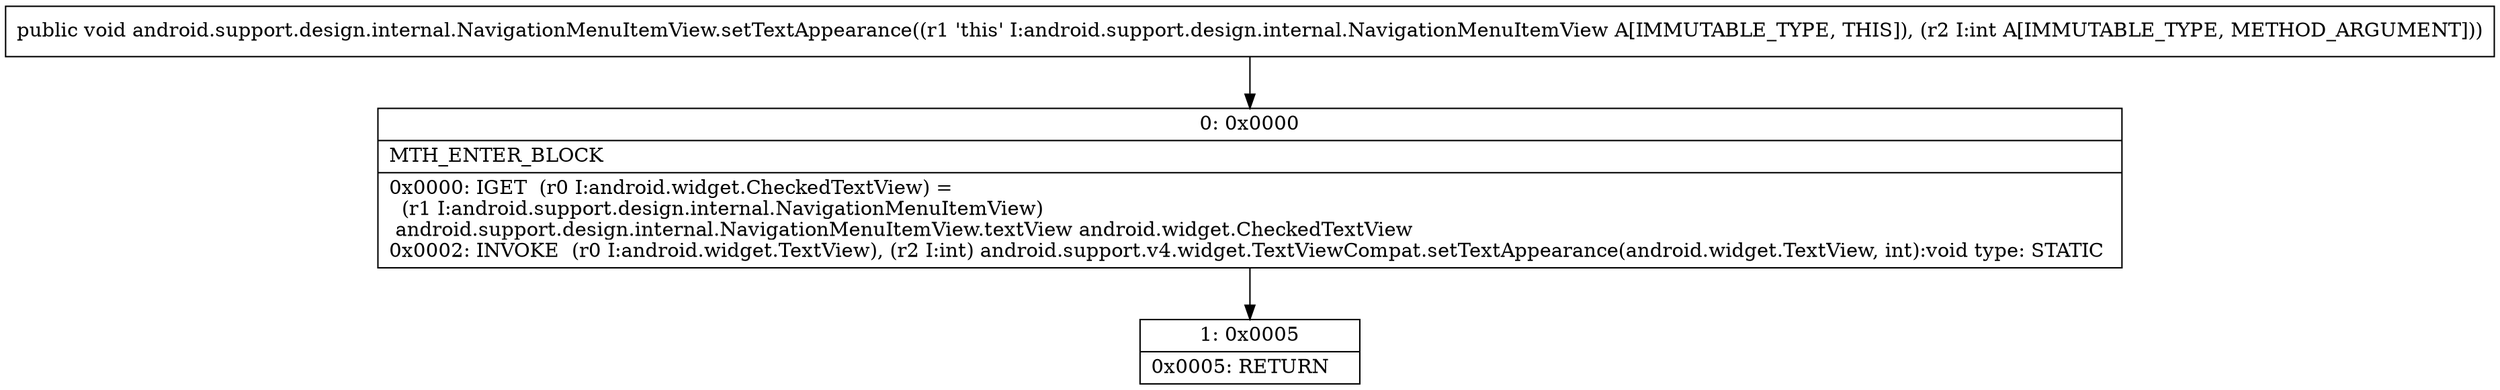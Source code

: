 digraph "CFG forandroid.support.design.internal.NavigationMenuItemView.setTextAppearance(I)V" {
Node_0 [shape=record,label="{0\:\ 0x0000|MTH_ENTER_BLOCK\l|0x0000: IGET  (r0 I:android.widget.CheckedTextView) = \l  (r1 I:android.support.design.internal.NavigationMenuItemView)\l android.support.design.internal.NavigationMenuItemView.textView android.widget.CheckedTextView \l0x0002: INVOKE  (r0 I:android.widget.TextView), (r2 I:int) android.support.v4.widget.TextViewCompat.setTextAppearance(android.widget.TextView, int):void type: STATIC \l}"];
Node_1 [shape=record,label="{1\:\ 0x0005|0x0005: RETURN   \l}"];
MethodNode[shape=record,label="{public void android.support.design.internal.NavigationMenuItemView.setTextAppearance((r1 'this' I:android.support.design.internal.NavigationMenuItemView A[IMMUTABLE_TYPE, THIS]), (r2 I:int A[IMMUTABLE_TYPE, METHOD_ARGUMENT])) }"];
MethodNode -> Node_0;
Node_0 -> Node_1;
}

